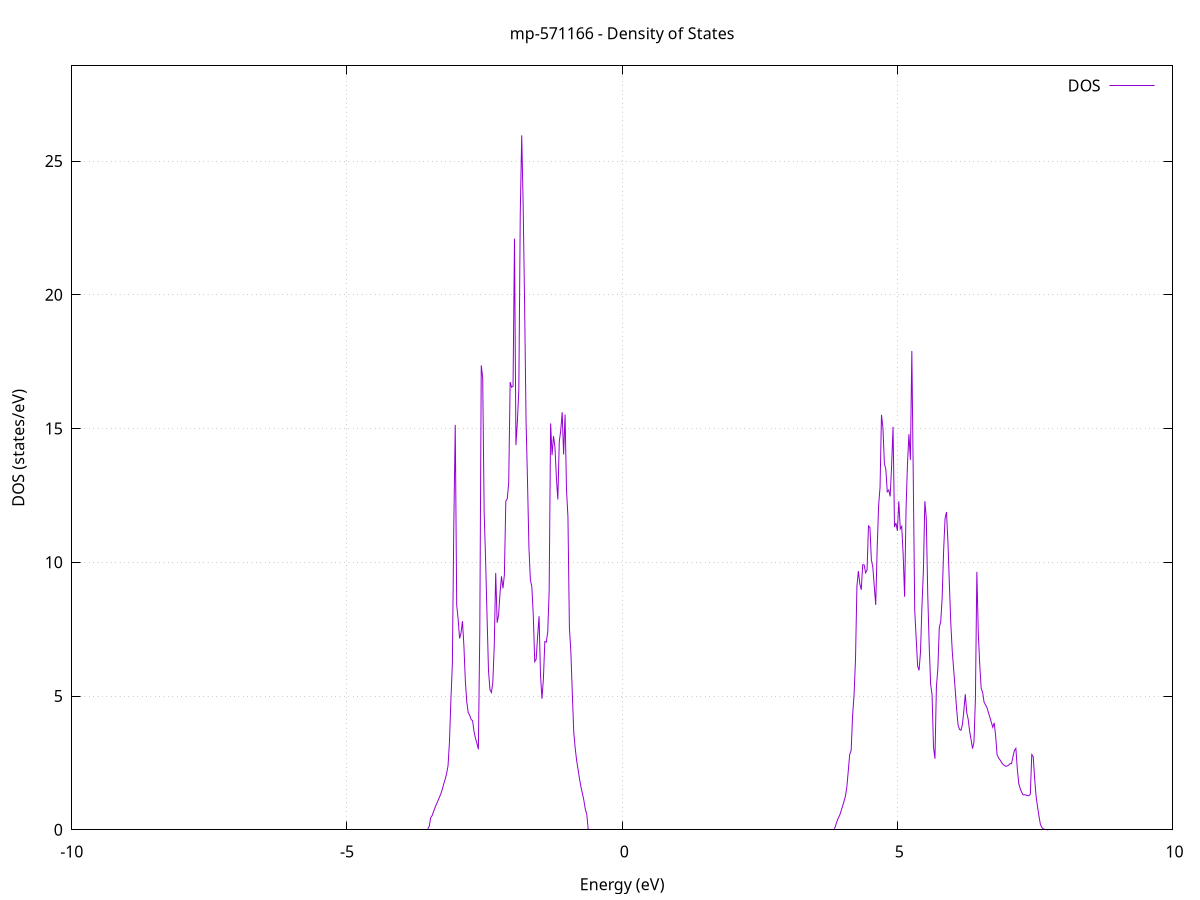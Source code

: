 set title 'mp-571166 - Density of States'
set xlabel 'Energy (eV)'
set ylabel 'DOS (states/eV)'
set grid
set xrange [-10:10]
set yrange [0:28.557]
set xzeroaxis lt -1
set terminal png size 800,600
set output 'mp-571166_dos_gnuplot.png'
plot '-' using 1:2 with lines title 'DOS'
-42.360600 0.000000
-42.334300 0.000000
-42.308100 0.000000
-42.281800 0.000000
-42.255600 0.000000
-42.229300 0.000000
-42.203100 0.000000
-42.176800 0.000000
-42.150600 0.000000
-42.124300 0.000000
-42.098000 0.000000
-42.071800 0.000000
-42.045500 0.000000
-42.019300 0.000000
-41.993000 0.000000
-41.966800 0.000000
-41.940500 0.000000
-41.914300 0.000000
-41.888000 0.000000
-41.861800 0.000000
-41.835500 0.000000
-41.809300 0.000000
-41.783000 0.000000
-41.756700 0.000000
-41.730500 0.000000
-41.704200 0.000000
-41.678000 0.000000
-41.651700 0.000000
-41.625500 0.000000
-41.599200 0.000000
-41.573000 0.000000
-41.546700 0.000000
-41.520500 0.000000
-41.494200 0.000000
-41.468000 0.000000
-41.441700 0.000000
-41.415400 0.000000
-41.389200 0.000000
-41.362900 0.000000
-41.336700 0.000000
-41.310400 0.000000
-41.284200 0.000000
-41.257900 0.000000
-41.231700 0.000000
-41.205400 0.000000
-41.179200 0.000000
-41.152900 0.000000
-41.126700 0.000000
-41.100400 0.000000
-41.074100 0.000000
-41.047900 0.000000
-41.021600 0.000000
-40.995400 0.000000
-40.969100 0.000000
-40.942900 0.000000
-40.916600 0.000000
-40.890400 0.000000
-40.864100 0.000000
-40.837900 0.000000
-40.811600 0.000000
-40.785400 0.000000
-40.759100 0.000000
-40.732800 0.000000
-40.706600 0.000000
-40.680300 0.000000
-40.654100 0.000000
-40.627800 0.000000
-40.601600 0.000000
-40.575300 0.000000
-40.549100 0.000000
-40.522800 0.000000
-40.496600 0.000000
-40.470300 0.000000
-40.444100 0.000000
-40.417800 0.000000
-40.391500 0.000000
-40.365300 0.000000
-40.339000 0.000000
-40.312800 0.000000
-40.286500 0.000000
-40.260300 0.000000
-40.234000 0.000000
-40.207800 0.000000
-40.181500 0.000000
-40.155300 0.000000
-40.129000 0.000000
-40.102800 0.000000
-40.076500 0.000000
-40.050300 0.000000
-40.024000 0.000000
-39.997700 0.000000
-39.971500 0.000000
-39.945200 0.000000
-39.919000 0.000000
-39.892700 0.000000
-39.866500 0.000000
-39.840200 0.000000
-39.814000 0.000000
-39.787700 0.000000
-39.761500 0.000000
-39.735200 0.000000
-39.709000 0.000000
-39.682700 0.000000
-39.656400 0.000000
-39.630200 0.000000
-39.603900 0.000000
-39.577700 0.000000
-39.551400 0.000000
-39.525200 0.000000
-39.498900 0.000000
-39.472700 0.000000
-39.446400 0.000000
-39.420200 0.000000
-39.393900 0.000000
-39.367700 0.000000
-39.341400 0.000000
-39.315100 0.000000
-39.288900 0.000000
-39.262600 0.000000
-39.236400 0.000000
-39.210100 0.000000
-39.183900 0.000000
-39.157600 0.000000
-39.131400 0.000000
-39.105100 0.000000
-39.078900 0.000000
-39.052600 0.000000
-39.026400 0.000000
-39.000100 0.000000
-38.973800 0.000000
-38.947600 0.000000
-38.921300 0.000000
-38.895100 0.000000
-38.868800 0.000000
-38.842600 0.000000
-38.816300 0.000000
-38.790100 0.000000
-38.763800 0.000000
-38.737600 0.000000
-38.711300 0.000000
-38.685100 0.000000
-38.658800 0.000000
-38.632500 0.000000
-38.606300 0.000000
-38.580000 0.000000
-38.553800 0.000000
-38.527500 0.000000
-38.501300 0.000000
-38.475000 0.000000
-38.448800 0.000000
-38.422500 0.000000
-38.396300 0.000000
-38.370000 0.000000
-38.343800 0.000000
-38.317500 0.000000
-38.291300 0.000000
-38.265000 0.000000
-38.238700 0.000000
-38.212500 0.000000
-38.186200 0.000000
-38.160000 0.000000
-38.133700 0.000000
-38.107500 0.000000
-38.081200 0.000000
-38.055000 0.000000
-38.028700 0.000000
-38.002500 0.000000
-37.976200 0.000000
-37.950000 0.000000
-37.923700 0.000000
-37.897400 0.000000
-37.871200 0.000000
-37.844900 0.000000
-37.818700 0.000000
-37.792400 0.000000
-37.766200 0.000000
-37.739900 0.000000
-37.713700 0.000000
-37.687400 0.000000
-37.661200 0.000000
-37.634900 0.000000
-37.608700 0.000000
-37.582400 0.000000
-37.556100 0.000000
-37.529900 0.000000
-37.503600 0.000000
-37.477400 0.000000
-37.451100 0.000000
-37.424900 0.000000
-37.398600 0.000000
-37.372400 0.000000
-37.346100 0.000000
-37.319900 0.000000
-37.293600 0.000000
-37.267400 0.000000
-37.241100 0.000000
-37.214800 0.000000
-37.188600 0.000000
-37.162300 0.000000
-37.136100 0.000000
-37.109800 0.000000
-37.083600 0.000000
-37.057300 0.000000
-37.031100 0.000000
-37.004800 0.000000
-36.978600 0.000000
-36.952300 0.000000
-36.926100 0.000000
-36.899800 0.000000
-36.873500 0.000000
-36.847300 0.000000
-36.821000 0.000000
-36.794800 0.000000
-36.768500 0.000000
-36.742300 0.000000
-36.716000 0.000000
-36.689800 0.000000
-36.663500 0.000000
-36.637300 0.000000
-36.611000 0.000000
-36.584800 0.000000
-36.558500 0.000000
-36.532200 0.000000
-36.506000 0.000000
-36.479700 0.000000
-36.453500 0.000000
-36.427200 0.000000
-36.401000 0.000000
-36.374700 0.000000
-36.348500 0.000000
-36.322200 0.000000
-36.296000 0.000000
-36.269700 0.000000
-36.243500 0.000000
-36.217200 0.000000
-36.191000 0.000000
-36.164700 0.000000
-36.138400 0.000000
-36.112200 0.000000
-36.085900 0.000000
-36.059700 0.000000
-36.033400 0.000000
-36.007200 0.000000
-35.980900 0.000000
-35.954700 0.000000
-35.928400 0.000000
-35.902200 0.000000
-35.875900 0.000000
-35.849700 0.000000
-35.823400 0.000000
-35.797100 0.000000
-35.770900 0.000000
-35.744600 0.000000
-35.718400 0.000000
-35.692100 0.000000
-35.665900 0.000000
-35.639600 0.000000
-35.613400 0.000000
-35.587100 0.000000
-35.560900 0.000000
-35.534600 0.000000
-35.508400 0.000000
-35.482100 0.000000
-35.455800 0.000000
-35.429600 0.000000
-35.403300 0.000000
-35.377100 0.000000
-35.350800 0.000000
-35.324600 0.000000
-35.298300 0.000000
-35.272100 0.000000
-35.245800 0.000000
-35.219600 0.000000
-35.193300 0.000000
-35.167100 0.000000
-35.140800 0.000000
-35.114500 0.000000
-35.088300 0.000000
-35.062000 0.000000
-35.035800 0.000000
-35.009500 0.000000
-34.983300 0.000000
-34.957000 0.000000
-34.930800 0.000000
-34.904500 0.000000
-34.878300 0.000000
-34.852000 0.000000
-34.825800 0.000000
-34.799500 0.000000
-34.773200 0.000000
-34.747000 0.000000
-34.720700 0.000000
-34.694500 0.000000
-34.668200 0.000000
-34.642000 0.000000
-34.615700 0.000000
-34.589500 0.000000
-34.563200 0.000000
-34.537000 0.000000
-34.510700 0.000000
-34.484500 0.000000
-34.458200 0.000000
-34.432000 0.000000
-34.405700 0.000000
-34.379400 0.000000
-34.353200 0.000000
-34.326900 0.000000
-34.300700 0.000000
-34.274400 0.000000
-34.248200 0.000000
-34.221900 0.000000
-34.195700 0.000000
-34.169400 0.000000
-34.143200 0.000000
-34.116900 0.000000
-34.090700 0.000000
-34.064400 0.000000
-34.038100 0.000000
-34.011900 0.000000
-33.985600 0.000000
-33.959400 0.000000
-33.933100 0.000000
-33.906900 0.000000
-33.880600 0.000000
-33.854400 0.000000
-33.828100 0.000000
-33.801900 0.000000
-33.775600 0.000000
-33.749400 0.000000
-33.723100 0.000000
-33.696800 0.000000
-33.670600 0.000000
-33.644300 0.000000
-33.618100 0.000000
-33.591800 0.000000
-33.565600 0.000000
-33.539300 0.000000
-33.513100 0.000000
-33.486800 0.000000
-33.460600 0.000000
-33.434300 0.000000
-33.408100 0.000000
-33.381800 0.000000
-33.355500 0.000000
-33.329300 0.000000
-33.303000 0.000000
-33.276800 0.000000
-33.250500 0.000000
-33.224300 0.000000
-33.198000 0.000000
-33.171800 0.000000
-33.145500 0.000000
-33.119300 0.000000
-33.093000 0.000000
-33.066800 0.000000
-33.040500 0.000000
-33.014200 0.000000
-32.988000 0.000000
-32.961700 0.000000
-32.935500 0.000000
-32.909200 0.000000
-32.883000 0.000000
-32.856700 0.000000
-32.830500 0.000000
-32.804200 0.000000
-32.778000 0.000000
-32.751700 0.000000
-32.725500 0.000000
-32.699200 0.000000
-32.672900 0.000000
-32.646700 0.000000
-32.620400 0.000000
-32.594200 0.000000
-32.567900 0.000000
-32.541700 0.000000
-32.515400 0.000000
-32.489200 0.000000
-32.462900 0.000000
-32.436700 0.000000
-32.410400 0.000000
-32.384200 0.000000
-32.357900 0.000000
-32.331700 0.000000
-32.305400 0.000000
-32.279100 0.000000
-32.252900 0.000000
-32.226600 0.000000
-32.200400 0.000000
-32.174100 0.000000
-32.147900 0.000000
-32.121600 0.000000
-32.095400 0.000000
-32.069100 0.000000
-32.042900 0.000000
-32.016600 0.000000
-31.990400 0.000000
-31.964100 0.000000
-31.937800 0.000000
-31.911600 0.000000
-31.885300 0.000000
-31.859100 0.000000
-31.832800 0.000000
-31.806600 0.000000
-31.780300 0.000000
-31.754100 0.000000
-31.727800 0.000000
-31.701600 0.000000
-31.675300 0.000000
-31.649100 0.000000
-31.622800 0.000000
-31.596500 0.000000
-31.570300 0.000000
-31.544000 0.000000
-31.517800 0.000000
-31.491500 0.000000
-31.465300 0.000000
-31.439000 0.000000
-31.412800 0.000000
-31.386500 0.000000
-31.360300 0.000000
-31.334000 0.000000
-31.307800 0.000000
-31.281500 0.000000
-31.255200 0.000000
-31.229000 0.000000
-31.202700 0.000000
-31.176500 0.000000
-31.150200 0.000000
-31.124000 0.000000
-31.097700 0.000000
-31.071500 0.000000
-31.045200 0.000000
-31.019000 0.000000
-30.992700 0.000000
-30.966500 0.000000
-30.940200 0.000000
-30.913900 0.000000
-30.887700 0.000000
-30.861400 0.000000
-30.835200 0.000000
-30.808900 0.000000
-30.782700 0.000000
-30.756400 0.000000
-30.730200 0.000000
-30.703900 0.000000
-30.677700 0.000000
-30.651400 0.000000
-30.625200 0.000000
-30.598900 0.000000
-30.572700 0.000000
-30.546400 0.000000
-30.520100 0.000000
-30.493900 0.000000
-30.467600 0.000000
-30.441400 0.000000
-30.415100 0.000000
-30.388900 0.000000
-30.362600 0.000000
-30.336400 0.000000
-30.310100 0.000000
-30.283900 0.000000
-30.257600 0.000000
-30.231400 0.000000
-30.205100 0.000000
-30.178800 0.000000
-30.152600 0.000000
-30.126300 0.000000
-30.100100 0.000000
-30.073800 0.000000
-30.047600 0.000000
-30.021300 0.000000
-29.995100 0.000000
-29.968800 0.000000
-29.942600 0.000000
-29.916300 0.000000
-29.890100 0.000000
-29.863800 0.000000
-29.837500 0.000000
-29.811300 0.000000
-29.785000 0.000000
-29.758800 0.000000
-29.732500 0.000000
-29.706300 0.000000
-29.680000 0.000000
-29.653800 0.000000
-29.627500 0.000000
-29.601300 0.000000
-29.575000 0.000000
-29.548800 0.000000
-29.522500 0.000000
-29.496200 0.000000
-29.470000 0.000000
-29.443700 0.000000
-29.417500 0.000000
-29.391200 0.000000
-29.365000 0.000000
-29.338700 0.000000
-29.312500 0.000000
-29.286200 0.000000
-29.260000 0.000000
-29.233700 0.000000
-29.207500 0.000000
-29.181200 0.000000
-29.154900 0.000000
-29.128700 0.000000
-29.102400 0.000000
-29.076200 0.000000
-29.049900 0.000000
-29.023700 0.000000
-28.997400 0.000000
-28.971200 0.000000
-28.944900 0.000000
-28.918700 0.000000
-28.892400 0.000000
-28.866200 0.000000
-28.839900 0.000000
-28.813700 0.000000
-28.787400 0.000000
-28.761100 0.000000
-28.734900 0.000000
-28.708600 0.000000
-28.682400 0.000000
-28.656100 0.000000
-28.629900 0.000000
-28.603600 0.000000
-28.577400 0.000000
-28.551100 0.000000
-28.524900 0.000000
-28.498600 0.000000
-28.472400 0.000000
-28.446100 0.000000
-28.419800 0.000000
-28.393600 0.000000
-28.367300 0.000000
-28.341100 0.000000
-28.314800 0.000000
-28.288600 0.000000
-28.262300 0.000000
-28.236100 0.000000
-28.209800 0.000000
-28.183600 0.000000
-28.157300 0.000000
-28.131100 0.000000
-28.104800 0.000000
-28.078500 0.000000
-28.052300 0.000000
-28.026000 0.000000
-27.999800 0.000000
-27.973500 0.000000
-27.947300 0.000000
-27.921000 0.000000
-27.894800 0.000000
-27.868500 0.000000
-27.842300 0.000000
-27.816000 0.000000
-27.789800 0.000000
-27.763500 0.000000
-27.737200 0.000000
-27.711000 0.000000
-27.684700 0.000000
-27.658500 0.000000
-27.632200 0.000000
-27.606000 0.000000
-27.579700 0.000000
-27.553500 0.000000
-27.527200 0.000000
-27.501000 0.000000
-27.474700 0.000000
-27.448500 0.000000
-27.422200 0.000000
-27.395900 0.000000
-27.369700 0.000000
-27.343400 0.000000
-27.317200 0.000000
-27.290900 0.000000
-27.264700 0.000000
-27.238400 0.000000
-27.212200 0.000000
-27.185900 0.000000
-27.159700 0.000000
-27.133400 0.000000
-27.107200 0.000000
-27.080900 0.000000
-27.054600 0.000000
-27.028400 0.000000
-27.002100 0.000000
-26.975900 0.000000
-26.949600 0.000000
-26.923400 0.000000
-26.897100 0.000000
-26.870900 0.000000
-26.844600 0.000000
-26.818400 0.000000
-26.792100 0.000000
-26.765900 0.000000
-26.739600 0.000000
-26.713400 0.000000
-26.687100 0.000000
-26.660800 0.000000
-26.634600 0.000000
-26.608300 0.000000
-26.582100 0.000000
-26.555800 0.000000
-26.529600 0.000000
-26.503300 0.000000
-26.477100 0.000000
-26.450800 0.000000
-26.424600 0.000000
-26.398300 0.000000
-26.372100 0.000000
-26.345800 0.000000
-26.319500 0.000000
-26.293300 0.000000
-26.267000 0.000000
-26.240800 0.000000
-26.214500 0.000000
-26.188300 0.000000
-26.162000 0.000000
-26.135800 0.000000
-26.109500 0.000000
-26.083300 0.000000
-26.057000 0.000000
-26.030800 0.000000
-26.004500 0.000000
-25.978200 0.000000
-25.952000 0.000000
-25.925700 0.000000
-25.899500 0.000000
-25.873200 0.000000
-25.847000 0.000000
-25.820700 0.000000
-25.794500 0.000000
-25.768200 0.000000
-25.742000 0.000000
-25.715700 0.000000
-25.689500 0.000000
-25.663200 0.000000
-25.636900 0.000000
-25.610700 0.000000
-25.584400 0.000000
-25.558200 0.000000
-25.531900 0.000000
-25.505700 0.000000
-25.479400 0.000000
-25.453200 0.000000
-25.426900 0.000000
-25.400700 0.000000
-25.374400 0.000000
-25.348200 0.000000
-25.321900 0.000000
-25.295600 0.000000
-25.269400 0.000000
-25.243100 0.000000
-25.216900 0.000000
-25.190600 0.000000
-25.164400 0.000000
-25.138100 0.000000
-25.111900 0.000000
-25.085600 0.000000
-25.059400 0.000000
-25.033100 0.000000
-25.006900 0.000000
-24.980600 0.000000
-24.954400 0.000000
-24.928100 0.000000
-24.901800 0.000000
-24.875600 0.000000
-24.849300 0.000000
-24.823100 0.000000
-24.796800 0.000000
-24.770600 0.000000
-24.744300 0.000000
-24.718100 0.000000
-24.691800 0.000000
-24.665600 0.000000
-24.639300 0.000000
-24.613100 0.000000
-24.586800 0.000000
-24.560500 0.000000
-24.534300 0.000000
-24.508000 0.000000
-24.481800 0.000000
-24.455500 0.000000
-24.429300 0.000000
-24.403000 0.000000
-24.376800 0.000000
-24.350500 0.000000
-24.324300 0.000000
-24.298000 0.000000
-24.271800 0.000000
-24.245500 0.000000
-24.219200 0.000000
-24.193000 0.000000
-24.166700 0.000000
-24.140500 0.000000
-24.114200 0.000000
-24.088000 0.000000
-24.061700 0.000000
-24.035500 0.000000
-24.009200 0.000000
-23.983000 0.000000
-23.956700 0.000000
-23.930500 0.000000
-23.904200 0.000000
-23.877900 0.000000
-23.851700 0.000000
-23.825400 0.000000
-23.799200 0.000000
-23.772900 0.000000
-23.746700 0.000000
-23.720400 0.000000
-23.694200 0.000000
-23.667900 0.000000
-23.641700 0.000000
-23.615400 0.000000
-23.589200 0.000000
-23.562900 0.000000
-23.536600 0.000000
-23.510400 0.000000
-23.484100 0.000000
-23.457900 0.000000
-23.431600 0.000000
-23.405400 0.000000
-23.379100 0.000000
-23.352900 0.000000
-23.326600 0.000000
-23.300400 0.000000
-23.274100 0.000000
-23.247900 0.000000
-23.221600 0.000000
-23.195300 0.000000
-23.169100 0.000000
-23.142800 0.000000
-23.116600 0.000000
-23.090300 0.000000
-23.064100 0.000000
-23.037800 0.000000
-23.011600 0.000000
-22.985300 0.000000
-22.959100 0.000000
-22.932800 0.000000
-22.906600 0.000000
-22.880300 0.000000
-22.854100 0.000000
-22.827800 0.000000
-22.801500 0.000000
-22.775300 0.000000
-22.749000 0.000000
-22.722800 0.000000
-22.696500 0.000000
-22.670300 0.000000
-22.644000 0.000000
-22.617800 0.000000
-22.591500 0.000000
-22.565300 0.000000
-22.539000 0.000000
-22.512800 0.000000
-22.486500 0.000000
-22.460200 0.000000
-22.434000 0.000000
-22.407700 0.000000
-22.381500 0.000000
-22.355200 0.000000
-22.329000 0.000000
-22.302700 0.000000
-22.276500 0.000000
-22.250200 0.000000
-22.224000 0.000000
-22.197700 0.000000
-22.171500 0.000000
-22.145200 0.000000
-22.118900 0.000000
-22.092700 0.000000
-22.066400 0.000000
-22.040200 0.000000
-22.013900 0.000000
-21.987700 0.000000
-21.961400 0.000000
-21.935200 0.000000
-21.908900 0.000000
-21.882700 0.000000
-21.856400 0.000000
-21.830200 0.000000
-21.803900 0.000000
-21.777600 0.000000
-21.751400 0.000000
-21.725100 0.000000
-21.698900 0.000000
-21.672600 0.000000
-21.646400 0.000000
-21.620100 0.000000
-21.593900 0.000000
-21.567600 0.000000
-21.541400 0.000000
-21.515100 0.000000
-21.488900 0.000000
-21.462600 0.000000
-21.436300 0.000000
-21.410100 0.000000
-21.383800 0.000000
-21.357600 0.000000
-21.331300 0.000000
-21.305100 0.000000
-21.278800 0.000000
-21.252600 0.000000
-21.226300 0.000000
-21.200100 0.000000
-21.173800 0.000000
-21.147600 0.000000
-21.121300 0.000000
-21.095100 0.000000
-21.068800 0.000000
-21.042500 277.686600
-21.016300 166.222500
-20.990000 0.000000
-20.963800 0.000000
-20.937500 0.000000
-20.911300 0.000000
-20.885000 0.000000
-20.858800 0.000000
-20.832500 0.000000
-20.806300 0.000000
-20.780000 0.000000
-20.753800 0.000000
-20.727500 0.000000
-20.701200 0.000000
-20.675000 0.000000
-20.648700 0.000000
-20.622500 0.000000
-20.596200 0.000000
-20.570000 0.000000
-20.543700 0.000000
-20.517500 0.000000
-20.491200 0.000000
-20.465000 0.000000
-20.438700 0.000000
-20.412500 0.000000
-20.386200 0.000000
-20.359900 0.000000
-20.333700 0.000000
-20.307400 0.000000
-20.281200 0.000000
-20.254900 0.000000
-20.228700 0.000000
-20.202400 0.000000
-20.176200 0.000000
-20.149900 0.000000
-20.123700 0.000000
-20.097400 0.000000
-20.071200 0.000000
-20.044900 0.000000
-20.018600 0.000000
-19.992400 0.000000
-19.966100 0.000000
-19.939900 0.000000
-19.913600 0.000000
-19.887400 0.000000
-19.861100 0.000000
-19.834900 0.000000
-19.808600 0.000000
-19.782400 0.000000
-19.756100 0.000000
-19.729900 0.000000
-19.703600 0.000000
-19.677300 0.000000
-19.651100 0.000000
-19.624800 0.000000
-19.598600 0.000000
-19.572300 0.000000
-19.546100 0.000000
-19.519800 0.000000
-19.493600 0.000000
-19.467300 0.000000
-19.441100 0.000000
-19.414800 0.000000
-19.388600 0.000000
-19.362300 0.000000
-19.336000 0.000000
-19.309800 0.000000
-19.283500 0.000000
-19.257300 0.000000
-19.231000 0.000000
-19.204800 0.000000
-19.178500 0.000000
-19.152300 0.000000
-19.126000 0.000000
-19.099800 0.000000
-19.073500 0.000000
-19.047300 0.000000
-19.021000 0.000000
-18.994800 0.000000
-18.968500 0.000000
-18.942200 0.000000
-18.916000 0.000000
-18.889700 0.000000
-18.863500 0.000000
-18.837200 0.000000
-18.811000 0.000000
-18.784700 0.000000
-18.758500 0.000000
-18.732200 0.000000
-18.706000 0.000000
-18.679700 0.000000
-18.653500 0.000000
-18.627200 0.000000
-18.600900 0.000000
-18.574700 0.000000
-18.548400 0.000000
-18.522200 0.000000
-18.495900 0.000000
-18.469700 0.000000
-18.443400 0.000000
-18.417200 0.000000
-18.390900 0.000000
-18.364700 0.000000
-18.338400 0.000000
-18.312200 0.000000
-18.285900 0.000000
-18.259600 0.000000
-18.233400 0.000000
-18.207100 0.000000
-18.180900 0.000000
-18.154600 0.000000
-18.128400 0.000000
-18.102100 0.000000
-18.075900 0.000000
-18.049600 0.000000
-18.023400 0.000000
-17.997100 0.000000
-17.970900 0.000000
-17.944600 0.000000
-17.918300 0.000000
-17.892100 0.000000
-17.865800 0.000000
-17.839600 0.000000
-17.813300 0.000000
-17.787100 0.000000
-17.760800 0.000000
-17.734600 0.000000
-17.708300 0.000000
-17.682100 0.000000
-17.655800 0.000000
-17.629600 0.000000
-17.603300 0.000000
-17.577000 0.000000
-17.550800 0.000000
-17.524500 0.000000
-17.498300 0.000000
-17.472000 0.000000
-17.445800 0.000000
-17.419500 0.000000
-17.393300 0.000000
-17.367000 0.000000
-17.340800 0.000000
-17.314500 0.000000
-17.288300 0.000000
-17.262000 0.000000
-17.235800 0.000000
-17.209500 0.000000
-17.183200 0.000000
-17.157000 0.000000
-17.130700 0.000000
-17.104500 0.000000
-17.078200 0.000000
-17.052000 0.000000
-17.025700 0.000000
-16.999500 0.000000
-16.973200 0.000000
-16.947000 0.000000
-16.920700 0.000000
-16.894500 0.000000
-16.868200 0.000000
-16.841900 0.000000
-16.815700 0.000000
-16.789400 0.000000
-16.763200 0.000000
-16.736900 0.000000
-16.710700 0.000000
-16.684400 0.000000
-16.658200 0.000000
-16.631900 0.000000
-16.605700 0.000000
-16.579400 0.000000
-16.553200 0.000000
-16.526900 0.000000
-16.500600 0.000000
-16.474400 0.000000
-16.448100 0.000000
-16.421900 0.000000
-16.395600 0.000000
-16.369400 0.000000
-16.343100 0.000000
-16.316900 0.000000
-16.290600 0.000000
-16.264400 0.000000
-16.238100 0.000000
-16.211900 0.000000
-16.185600 0.000000
-16.159300 0.000000
-16.133100 0.000000
-16.106800 0.000000
-16.080600 0.000000
-16.054300 0.000000
-16.028100 0.000000
-16.001800 0.000000
-15.975600 0.000000
-15.949300 0.000000
-15.923100 0.000000
-15.896800 0.000000
-15.870600 0.000000
-15.844300 0.000000
-15.818000 0.000000
-15.791800 0.000000
-15.765500 0.000000
-15.739300 0.000000
-15.713000 0.000000
-15.686800 0.000000
-15.660500 0.000000
-15.634300 0.000000
-15.608000 0.000000
-15.581800 0.000000
-15.555500 0.000000
-15.529300 0.000000
-15.503000 0.000000
-15.476700 0.000000
-15.450500 0.000000
-15.424200 0.000000
-15.398000 0.000000
-15.371700 0.000000
-15.345500 0.000000
-15.319200 0.000000
-15.293000 0.000000
-15.266700 0.000000
-15.240500 0.000000
-15.214200 0.000000
-15.188000 0.000000
-15.161700 0.000000
-15.135500 0.000000
-15.109200 0.000000
-15.082900 0.000000
-15.056700 0.000000
-15.030400 0.000000
-15.004200 0.000000
-14.977900 0.000000
-14.951700 0.000000
-14.925400 0.000000
-14.899200 0.000000
-14.872900 0.000000
-14.846700 0.000000
-14.820400 0.000000
-14.794200 0.000000
-14.767900 0.000000
-14.741600 0.000000
-14.715400 0.000000
-14.689100 0.000000
-14.662900 0.000000
-14.636600 0.000000
-14.610400 0.000000
-14.584100 0.000000
-14.557900 0.000000
-14.531600 0.000000
-14.505400 0.000000
-14.479100 0.000000
-14.452900 0.000000
-14.426600 0.000000
-14.400300 0.000000
-14.374100 0.000000
-14.347800 0.000000
-14.321600 0.000000
-14.295300 0.000000
-14.269100 0.000000
-14.242800 0.000000
-14.216600 0.000000
-14.190300 0.000000
-14.164100 0.000000
-14.137800 0.000000
-14.111600 0.000000
-14.085300 0.000000
-14.059000 0.000000
-14.032800 0.000000
-14.006500 0.000000
-13.980300 0.000000
-13.954000 0.000000
-13.927800 0.000000
-13.901500 0.000000
-13.875300 0.000000
-13.849000 0.000000
-13.822800 0.004400
-13.796500 1.756400
-13.770300 3.012200
-13.744000 4.223700
-13.717700 5.470500
-13.691500 7.152200
-13.665200 9.919100
-13.639000 10.952000
-13.612700 15.004900
-13.586500 16.110300
-13.560200 18.734600
-13.534000 24.799300
-13.507700 24.927400
-13.481500 61.787200
-13.455200 112.068900
-13.429000 0.000000
-13.402700 0.000000
-13.376500 0.000000
-13.350200 0.000000
-13.323900 0.000000
-13.297700 0.000000
-13.271400 0.000000
-13.245200 0.000000
-13.218900 0.000000
-13.192700 0.000000
-13.166400 0.000000
-13.140200 0.000000
-13.113900 0.000000
-13.087700 0.000000
-13.061400 0.000000
-13.035200 0.000000
-13.008900 0.000000
-12.982600 0.000000
-12.956400 0.000000
-12.930100 0.000000
-12.903900 0.000000
-12.877600 0.000000
-12.851400 0.000000
-12.825100 0.000000
-12.798900 0.000000
-12.772600 0.000000
-12.746400 0.000000
-12.720100 0.000000
-12.693900 0.000000
-12.667600 0.000000
-12.641300 0.000000
-12.615100 0.000000
-12.588800 0.000000
-12.562600 0.000000
-12.536300 0.000000
-12.510100 0.000000
-12.483800 0.000000
-12.457600 0.000000
-12.431300 0.000000
-12.405100 0.000000
-12.378800 0.000000
-12.352600 0.000000
-12.326300 0.000000
-12.300000 0.000000
-12.273800 0.000000
-12.247500 0.000000
-12.221300 0.000000
-12.195000 0.000000
-12.168800 0.000000
-12.142500 0.000000
-12.116300 0.000000
-12.090000 0.000000
-12.063800 0.000000
-12.037500 0.000000
-12.011300 0.000000
-11.985000 0.000000
-11.958700 0.000000
-11.932500 0.000000
-11.906200 0.000000
-11.880000 0.000000
-11.853700 0.000000
-11.827500 0.000000
-11.801200 0.000000
-11.775000 0.000000
-11.748700 0.000000
-11.722500 0.000000
-11.696200 0.000000
-11.670000 0.000000
-11.643700 0.000000
-11.617500 0.000000
-11.591200 0.000000
-11.564900 0.000000
-11.538700 0.000000
-11.512400 0.000000
-11.486200 0.000000
-11.459900 0.000000
-11.433700 0.000000
-11.407400 0.000000
-11.381200 0.000000
-11.354900 0.000000
-11.328700 0.000000
-11.302400 0.000000
-11.276200 0.000000
-11.249900 0.000000
-11.223600 0.000000
-11.197400 0.000000
-11.171100 0.000000
-11.144900 0.000000
-11.118600 0.000000
-11.092400 0.000000
-11.066100 0.000000
-11.039900 0.000000
-11.013600 0.000000
-10.987400 0.000000
-10.961100 0.000000
-10.934900 0.000000
-10.908600 0.000000
-10.882300 0.000000
-10.856100 0.000000
-10.829800 0.000000
-10.803600 0.000000
-10.777300 0.000000
-10.751100 0.000000
-10.724800 0.000000
-10.698600 0.000000
-10.672300 0.000000
-10.646100 0.000000
-10.619800 0.000000
-10.593600 0.000000
-10.567300 0.000000
-10.541000 0.000000
-10.514800 0.000000
-10.488500 0.000000
-10.462300 0.000000
-10.436000 0.000000
-10.409800 0.000000
-10.383500 0.000000
-10.357300 0.000000
-10.331000 0.000000
-10.304800 0.000000
-10.278500 0.000000
-10.252300 0.000000
-10.226000 0.000000
-10.199700 0.000000
-10.173500 0.000000
-10.147200 0.000000
-10.121000 0.000000
-10.094700 0.000000
-10.068500 0.000000
-10.042200 0.000000
-10.016000 0.000000
-9.989700 0.000000
-9.963500 0.000000
-9.937200 0.000000
-9.911000 0.000000
-9.884700 0.000000
-9.858400 0.000000
-9.832200 0.000000
-9.805900 0.000000
-9.779700 0.000000
-9.753400 0.000000
-9.727200 0.000000
-9.700900 0.000000
-9.674700 0.000000
-9.648400 0.000000
-9.622200 0.000000
-9.595900 0.000000
-9.569700 0.000000
-9.543400 0.000000
-9.517200 0.000000
-9.490900 0.000000
-9.464600 0.000000
-9.438400 0.000000
-9.412100 0.000000
-9.385900 0.000000
-9.359600 0.000000
-9.333400 0.000000
-9.307100 0.000000
-9.280900 0.000000
-9.254600 0.000000
-9.228400 0.000000
-9.202100 0.000000
-9.175900 0.000000
-9.149600 0.000000
-9.123300 0.000000
-9.097100 0.000000
-9.070800 0.000000
-9.044600 0.000000
-9.018300 0.000000
-8.992100 0.000000
-8.965800 0.000000
-8.939600 0.000000
-8.913300 0.000000
-8.887100 0.000000
-8.860800 0.000000
-8.834600 0.000000
-8.808300 0.000000
-8.782000 0.000000
-8.755800 0.000000
-8.729500 0.000000
-8.703300 0.000000
-8.677000 0.000000
-8.650800 0.000000
-8.624500 0.000000
-8.598300 0.000000
-8.572000 0.000000
-8.545800 0.000000
-8.519500 0.000000
-8.493300 0.000000
-8.467000 0.000000
-8.440700 0.000000
-8.414500 0.000000
-8.388200 0.000000
-8.362000 0.000000
-8.335700 0.000000
-8.309500 0.000000
-8.283200 0.000000
-8.257000 0.000000
-8.230700 0.000000
-8.204500 0.000000
-8.178200 0.000000
-8.152000 0.000000
-8.125700 0.000000
-8.099400 0.000000
-8.073200 0.000000
-8.046900 0.000000
-8.020700 0.000000
-7.994400 0.000000
-7.968200 0.000000
-7.941900 0.000000
-7.915700 0.000000
-7.889400 0.000000
-7.863200 0.000000
-7.836900 0.000000
-7.810700 0.000000
-7.784400 0.000000
-7.758200 0.000000
-7.731900 0.000000
-7.705600 0.000000
-7.679400 0.000000
-7.653100 0.000000
-7.626900 0.000000
-7.600600 0.000000
-7.574400 0.000000
-7.548100 0.000000
-7.521900 0.000000
-7.495600 0.000000
-7.469400 0.000000
-7.443100 0.000000
-7.416900 0.000000
-7.390600 0.000000
-7.364300 0.000000
-7.338100 0.000000
-7.311800 0.000000
-7.285600 0.000000
-7.259300 0.000000
-7.233100 0.000000
-7.206800 0.000000
-7.180600 0.000000
-7.154300 0.000000
-7.128100 0.000000
-7.101800 0.000000
-7.075600 0.000000
-7.049300 0.000000
-7.023000 0.000000
-6.996800 0.000000
-6.970500 0.000000
-6.944300 0.000000
-6.918000 0.000000
-6.891800 0.000000
-6.865500 0.000000
-6.839300 0.000000
-6.813000 0.000000
-6.786800 0.000000
-6.760500 0.000000
-6.734300 0.000000
-6.708000 0.000000
-6.681700 0.000000
-6.655500 0.000000
-6.629200 0.000000
-6.603000 0.000000
-6.576700 0.000000
-6.550500 0.000000
-6.524200 0.000000
-6.498000 0.000000
-6.471700 0.000000
-6.445500 0.000000
-6.419200 0.000000
-6.393000 0.000000
-6.366700 0.000000
-6.340400 0.000000
-6.314200 0.000000
-6.287900 0.000000
-6.261700 0.000000
-6.235400 0.000000
-6.209200 0.000000
-6.182900 0.000000
-6.156700 0.000000
-6.130400 0.000000
-6.104200 0.000000
-6.077900 0.000000
-6.051700 0.000000
-6.025400 0.000000
-5.999100 0.000000
-5.972900 0.000000
-5.946600 0.000000
-5.920400 0.000000
-5.894100 0.000000
-5.867900 0.000000
-5.841600 0.000000
-5.815400 0.000000
-5.789100 0.000000
-5.762900 0.000000
-5.736600 0.000000
-5.710400 0.000000
-5.684100 0.000000
-5.657900 0.000000
-5.631600 0.000000
-5.605300 0.000000
-5.579100 0.000000
-5.552800 0.000000
-5.526600 0.000000
-5.500300 0.000000
-5.474100 0.000000
-5.447800 0.000000
-5.421600 0.000000
-5.395300 0.000000
-5.369100 0.000000
-5.342800 0.000000
-5.316600 0.000000
-5.290300 0.000000
-5.264000 0.000000
-5.237800 0.000000
-5.211500 0.000000
-5.185300 0.000000
-5.159000 0.000000
-5.132800 0.000000
-5.106500 0.000000
-5.080300 0.000000
-5.054000 0.000000
-5.027800 0.000000
-5.001500 0.000000
-4.975300 0.000000
-4.949000 0.000000
-4.922700 0.000000
-4.896500 0.000000
-4.870200 0.000000
-4.844000 0.000000
-4.817700 0.000000
-4.791500 0.000000
-4.765200 0.000000
-4.739000 0.000000
-4.712700 0.000000
-4.686500 0.000000
-4.660200 0.000000
-4.634000 0.000000
-4.607700 0.000000
-4.581400 0.000000
-4.555200 0.000000
-4.528900 0.000000
-4.502700 0.000000
-4.476400 0.000000
-4.450200 0.000000
-4.423900 0.000000
-4.397700 0.000000
-4.371400 0.000000
-4.345200 0.000000
-4.318900 0.000000
-4.292700 0.000000
-4.266400 0.000000
-4.240100 0.000000
-4.213900 0.000000
-4.187600 0.000000
-4.161400 0.000000
-4.135100 0.000000
-4.108900 0.000000
-4.082600 0.000000
-4.056400 0.000000
-4.030100 0.000000
-4.003900 0.000000
-3.977600 0.000000
-3.951400 0.000000
-3.925100 0.000000
-3.898900 0.000000
-3.872600 0.000000
-3.846300 0.000000
-3.820100 0.000000
-3.793800 0.000000
-3.767600 0.000000
-3.741300 0.000000
-3.715100 0.000000
-3.688800 0.000000
-3.662600 0.000000
-3.636300 0.000000
-3.610100 0.000000
-3.583800 0.000000
-3.557600 0.000000
-3.531300 0.000000
-3.505000 0.134400
-3.478800 0.449700
-3.452500 0.531200
-3.426300 0.682700
-3.400000 0.832600
-3.373800 0.955800
-3.347500 1.079800
-3.321300 1.212000
-3.295000 1.337400
-3.268800 1.509700
-3.242500 1.708100
-3.216300 1.885100
-3.190000 2.099500
-3.163700 2.387400
-3.137500 3.296000
-3.111200 4.870300
-3.085000 6.212400
-3.058700 11.401000
-3.032500 15.136000
-3.006200 8.397400
-2.980000 7.874800
-2.953700 7.150600
-2.927500 7.356400
-2.901200 7.795800
-2.875000 6.866700
-2.848700 5.553600
-2.822400 4.767000
-2.796200 4.378700
-2.769900 4.281900
-2.743700 4.124500
-2.717400 4.076000
-2.691200 3.671200
-2.664900 3.414800
-2.638700 3.230800
-2.612400 3.007200
-2.586200 7.468200
-2.559900 17.361400
-2.533700 16.888800
-2.507400 11.912600
-2.481100 10.081800
-2.454900 7.977300
-2.428600 5.952400
-2.402400 5.241800
-2.376100 5.133800
-2.349900 5.504700
-2.323600 6.904300
-2.297400 9.601200
-2.271100 7.741000
-2.244900 8.025800
-2.218600 8.859100
-2.192400 9.474700
-2.166100 9.024600
-2.139800 9.524400
-2.113600 12.291000
-2.087300 12.371600
-2.061100 12.981100
-2.034800 16.735900
-2.008600 16.540700
-1.982300 16.577300
-1.956100 22.097300
-1.929800 14.379700
-1.903600 15.266900
-1.877300 16.430800
-1.851100 23.048400
-1.824800 25.960600
-1.798600 23.366600
-1.772300 19.645400
-1.746000 15.279000
-1.719800 13.036900
-1.693500 10.546500
-1.667300 9.341400
-1.641000 9.083900
-1.614800 8.030600
-1.588500 6.283700
-1.562300 6.378100
-1.536000 7.229600
-1.509800 7.984700
-1.483500 5.779700
-1.457300 4.898100
-1.431000 5.636200
-1.404700 7.035800
-1.378500 7.014600
-1.352200 7.392600
-1.326000 8.921100
-1.299700 15.190900
-1.273500 14.006200
-1.247200 14.714500
-1.221000 14.309000
-1.194700 13.153400
-1.168500 12.349300
-1.142200 14.511000
-1.116000 14.921800
-1.089700 15.610000
-1.063400 14.027200
-1.037200 15.523600
-1.010900 12.708400
-0.984700 11.686000
-0.958400 7.568800
-0.932200 6.668300
-0.905900 5.124800
-0.879700 3.660100
-0.853400 3.055200
-0.827200 2.600200
-0.800900 2.251900
-0.774700 1.906300
-0.748400 1.605100
-0.722100 1.362300
-0.695900 1.104800
-0.669600 0.768600
-0.643400 0.589200
-0.617100 0.028500
-0.590900 0.000000
-0.564600 0.000000
-0.538400 0.000000
-0.512100 0.000000
-0.485900 0.000000
-0.459600 0.000000
-0.433400 0.000000
-0.407100 0.000000
-0.380800 0.000000
-0.354600 0.000000
-0.328300 0.000000
-0.302100 0.000000
-0.275800 0.000000
-0.249600 0.000000
-0.223300 0.000000
-0.197100 0.000000
-0.170800 0.000000
-0.144600 0.000000
-0.118300 0.000000
-0.092100 0.000000
-0.065800 0.000000
-0.039600 0.000000
-0.013300 0.000000
0.013000 0.000000
0.039200 0.000000
0.065500 0.000000
0.091700 0.000000
0.118000 0.000000
0.144200 0.000000
0.170500 0.000000
0.196700 0.000000
0.223000 0.000000
0.249200 0.000000
0.275500 0.000000
0.301700 0.000000
0.328000 0.000000
0.354300 0.000000
0.380500 0.000000
0.406800 0.000000
0.433000 0.000000
0.459300 0.000000
0.485500 0.000000
0.511800 0.000000
0.538000 0.000000
0.564300 0.000000
0.590500 0.000000
0.616800 0.000000
0.643000 0.000000
0.669300 0.000000
0.695600 0.000000
0.721800 0.000000
0.748100 0.000000
0.774300 0.000000
0.800600 0.000000
0.826800 0.000000
0.853100 0.000000
0.879300 0.000000
0.905600 0.000000
0.931800 0.000000
0.958100 0.000000
0.984300 0.000000
1.010600 0.000000
1.036900 0.000000
1.063100 0.000000
1.089400 0.000000
1.115600 0.000000
1.141900 0.000000
1.168100 0.000000
1.194400 0.000000
1.220600 0.000000
1.246900 0.000000
1.273100 0.000000
1.299400 0.000000
1.325600 0.000000
1.351900 0.000000
1.378200 0.000000
1.404400 0.000000
1.430700 0.000000
1.456900 0.000000
1.483200 0.000000
1.509400 0.000000
1.535700 0.000000
1.561900 0.000000
1.588200 0.000000
1.614400 0.000000
1.640700 0.000000
1.666900 0.000000
1.693200 0.000000
1.719400 0.000000
1.745700 0.000000
1.772000 0.000000
1.798200 0.000000
1.824500 0.000000
1.850700 0.000000
1.877000 0.000000
1.903200 0.000000
1.929500 0.000000
1.955700 0.000000
1.982000 0.000000
2.008200 0.000000
2.034500 0.000000
2.060700 0.000000
2.087000 0.000000
2.113300 0.000000
2.139500 0.000000
2.165800 0.000000
2.192000 0.000000
2.218300 0.000000
2.244500 0.000000
2.270800 0.000000
2.297000 0.000000
2.323300 0.000000
2.349500 0.000000
2.375800 0.000000
2.402000 0.000000
2.428300 0.000000
2.454600 0.000000
2.480800 0.000000
2.507100 0.000000
2.533300 0.000000
2.559600 0.000000
2.585800 0.000000
2.612100 0.000000
2.638300 0.000000
2.664600 0.000000
2.690800 0.000000
2.717100 0.000000
2.743300 0.000000
2.769600 0.000000
2.795900 0.000000
2.822100 0.000000
2.848400 0.000000
2.874600 0.000000
2.900900 0.000000
2.927100 0.000000
2.953400 0.000000
2.979600 0.000000
3.005900 0.000000
3.032100 0.000000
3.058400 0.000000
3.084600 0.000000
3.110900 0.000000
3.137200 0.000000
3.163400 0.000000
3.189700 0.000000
3.215900 0.000000
3.242200 0.000000
3.268400 0.000000
3.294700 0.000000
3.320900 0.000000
3.347200 0.000000
3.373400 0.000000
3.399700 0.000000
3.425900 0.000000
3.452200 0.000000
3.478500 0.000000
3.504700 0.000000
3.531000 0.000000
3.557200 0.000000
3.583500 0.000000
3.609700 0.000000
3.636000 0.000000
3.662200 0.000000
3.688500 0.000000
3.714700 0.000000
3.741000 0.000000
3.767200 0.000000
3.793500 0.000000
3.819700 0.000000
3.846000 0.004500
3.872300 0.106200
3.898500 0.286200
3.924800 0.428400
3.951000 0.531100
3.977300 0.697100
4.003500 0.872800
4.029800 1.050900
4.056000 1.247300
4.082300 1.591900
4.108500 2.193900
4.134800 2.817200
4.161000 2.960800
4.187300 4.264500
4.213600 5.033900
4.239800 6.345600
4.266100 9.112800
4.292300 9.670900
4.318600 9.189900
4.344800 8.971800
4.371100 9.905700
4.397300 9.901600
4.423600 9.605100
4.449800 9.705800
4.476100 11.358400
4.502300 11.303400
4.528600 10.091700
4.554900 9.814300
4.581100 9.105200
4.607400 8.405700
4.633600 10.497000
4.659900 12.115800
4.686100 12.804800
4.712400 15.510300
4.738600 15.025500
4.764900 13.691500
4.791100 13.477000
4.817400 12.635000
4.843600 12.699300
4.869900 12.462100
4.896200 13.600800
4.922400 15.064500
4.948700 11.317500
4.974900 11.471300
5.001200 11.174200
5.027400 12.283100
5.053700 11.246500
5.079900 11.343000
5.106200 10.282200
5.132400 8.710400
5.158700 11.987700
5.184900 13.706900
5.211200 14.788500
5.237500 13.825800
5.263700 17.897300
5.290000 13.125900
5.316200 8.198300
5.342500 7.163900
5.368700 6.123500
5.395000 5.960800
5.421200 6.642700
5.447500 8.360300
5.473700 9.671700
5.500000 12.284300
5.526200 11.653500
5.552500 8.816000
5.578700 6.916100
5.605000 5.453800
5.631300 5.048700
5.657500 3.086300
5.683800 2.658300
5.710000 5.337200
5.736300 6.026700
5.762500 7.552400
5.788800 7.785200
5.815000 8.680100
5.841300 10.434100
5.867500 11.638200
5.893800 11.880200
5.920000 10.736100
5.946300 9.159400
5.972600 7.685400
5.998800 6.653400
6.025100 5.969500
6.051300 5.248400
6.077600 4.505000
6.103800 3.924300
6.130100 3.749600
6.156300 3.716500
6.182600 3.931000
6.208800 4.457500
6.235100 5.067600
6.261300 4.380600
6.287600 4.132700
6.313900 3.674600
6.340100 3.375300
6.366400 3.034200
6.392600 3.280200
6.418900 4.889100
6.445100 9.644100
6.471400 7.352200
6.497600 6.170100
6.523900 5.285200
6.550100 5.135200
6.576400 4.770300
6.602600 4.666800
6.628900 4.566500
6.655200 4.377700
6.681400 4.208000
6.707700 4.019300
6.733900 3.833200
6.760200 3.996800
6.786400 3.510700
6.812700 2.806000
6.838900 2.690400
6.865200 2.614200
6.891400 2.528500
6.917700 2.449400
6.943900 2.406600
6.970200 2.374500
6.996500 2.382900
7.022700 2.416600
7.049000 2.473300
7.075200 2.469800
7.101500 2.738900
7.127700 2.965500
7.154000 3.045700
7.180200 2.283400
7.206500 1.729600
7.232700 1.538800
7.259000 1.404300
7.285200 1.306000
7.311500 1.310600
7.337800 1.298900
7.364000 1.275300
7.390300 1.275600
7.416500 1.325600
7.442800 2.811300
7.469000 2.735700
7.495300 1.910800
7.521500 1.250900
7.547800 0.856700
7.574000 0.506600
7.600300 0.198700
7.626500 0.082400
7.652800 0.032500
7.679000 0.016900
7.705300 0.007700
7.731600 0.002100
7.757800 0.000000
7.784100 0.000000
7.810300 0.000000
7.836600 0.000000
7.862800 0.000000
7.889100 0.000000
7.915300 0.000000
7.941600 0.000000
7.967800 0.000000
7.994100 0.000000
8.020300 0.000000
8.046600 0.000000
8.072900 0.000000
8.099100 0.000000
8.125400 0.000000
8.151600 0.000000
8.177900 0.000000
8.204100 0.000000
8.230400 0.000000
8.256600 0.000000
8.282900 0.000000
8.309100 0.000000
8.335400 0.000000
8.361600 0.000000
8.387900 0.000000
8.414200 0.000000
8.440400 0.000000
8.466700 0.000000
8.492900 0.000000
8.519200 0.000000
8.545400 0.000000
8.571700 0.000000
8.597900 0.000000
8.624200 0.000000
8.650400 0.000000
8.676700 0.000000
8.702900 0.000000
8.729200 0.000000
8.755500 0.000000
8.781700 0.000000
8.808000 0.000000
8.834200 0.000000
8.860500 0.000000
8.886700 0.000000
8.913000 0.000000
8.939200 0.000000
8.965500 0.000000
8.991700 0.000000
9.018000 0.000000
9.044200 0.000000
9.070500 0.000000
9.096800 0.000000
9.123000 0.000000
9.149300 0.000000
9.175500 0.000000
9.201800 0.000000
9.228000 0.000000
9.254300 0.000000
9.280500 0.000000
9.306800 0.000000
9.333000 0.000000
9.359300 0.000000
9.385500 0.000000
9.411800 0.000000
9.438000 0.000000
9.464300 0.000000
9.490600 0.000000
9.516800 0.000000
9.543100 0.000000
9.569300 0.000000
9.595600 0.000000
9.621800 0.000000
9.648100 0.000000
9.674300 0.000000
9.700600 0.000000
9.726800 0.000000
9.753100 0.000000
9.779300 0.000000
9.805600 0.000000
9.831900 0.000000
9.858100 0.000000
9.884400 0.000000
9.910600 0.000000
9.936900 0.000000
9.963100 0.000000
9.989400 0.000000
10.015600 0.000000
10.041900 0.000000
10.068100 0.000000
10.094400 0.000000
10.120600 0.000000
10.146900 0.000000
e
